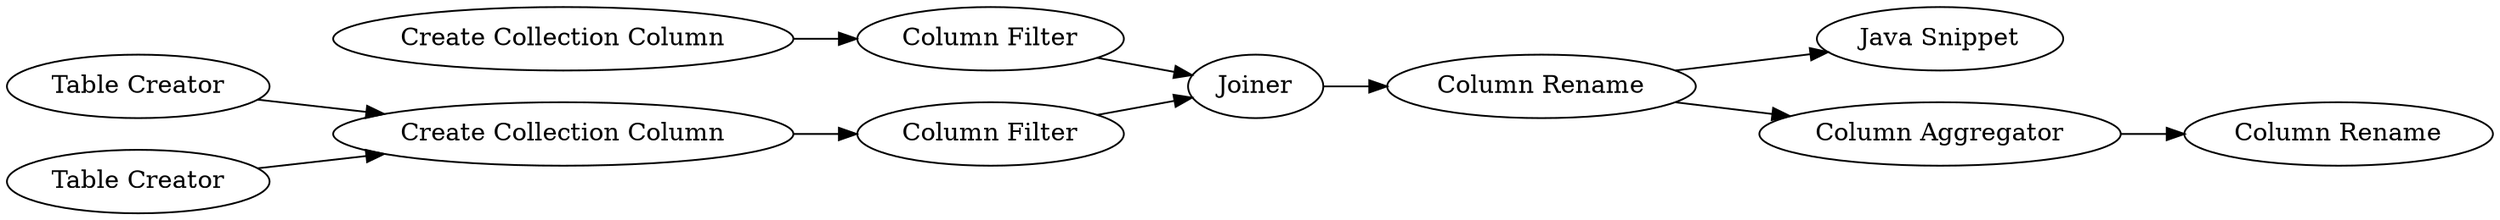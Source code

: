 digraph {
	113 -> 135
	108 -> 110
	111 -> 112
	113 -> 129
	112 -> 113
	106 -> 109
	129 -> 132
	110 -> 112
	109 -> 111
	107 -> 109
	135 [label="Java Snippet"]
	107 [label="Table Creator"]
	111 [label="Column Filter"]
	113 [label="Column Rename"]
	112 [label=Joiner]
	109 [label="Create Collection Column"]
	108 [label="Create Collection Column"]
	106 [label="Table Creator"]
	110 [label="Column Filter"]
	129 [label="Column Aggregator"]
	132 [label="Column Rename"]
	rankdir=LR
}

